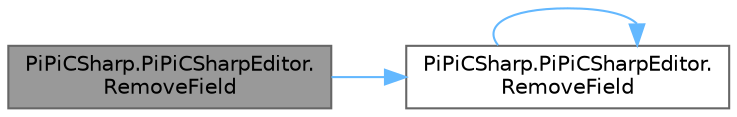 digraph "PiPiCSharp.PiPiCSharpEditor.RemoveField"
{
 // LATEX_PDF_SIZE
  bgcolor="transparent";
  edge [fontname=Helvetica,fontsize=10,labelfontname=Helvetica,labelfontsize=10];
  node [fontname=Helvetica,fontsize=10,shape=box,height=0.2,width=0.4];
  rankdir="LR";
  Node1 [id="Node000001",label="PiPiCSharp.PiPiCSharpEditor.\lRemoveField",height=0.2,width=0.4,color="gray40", fillcolor="grey60", style="filled", fontcolor="black",tooltip="Remove field."];
  Node1 -> Node2 [id="edge1_Node000001_Node000002",color="steelblue1",style="solid",tooltip=" "];
  Node2 [id="Node000002",label="PiPiCSharp.PiPiCSharpEditor.\lRemoveField",height=0.2,width=0.4,color="grey40", fillcolor="white", style="filled",URL="$class_pi_pi_c_sharp_1_1_pi_pi_c_sharp_editor.html#ace636e7a8cea3b0d750fd2bf8ea92dc3",tooltip="Remove field."];
  Node2 -> Node2 [id="edge2_Node000002_Node000002",color="steelblue1",style="solid",tooltip=" "];
}
